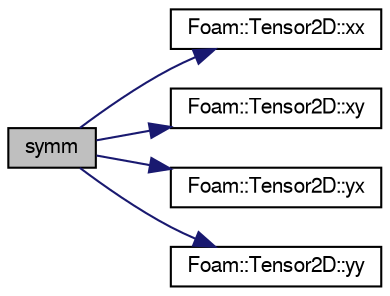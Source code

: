 digraph "symm"
{
  bgcolor="transparent";
  edge [fontname="FreeSans",fontsize="10",labelfontname="FreeSans",labelfontsize="10"];
  node [fontname="FreeSans",fontsize="10",shape=record];
  rankdir="LR";
  Node128464 [label="symm",height=0.2,width=0.4,color="black", fillcolor="grey75", style="filled", fontcolor="black"];
  Node128464 -> Node128465 [color="midnightblue",fontsize="10",style="solid",fontname="FreeSans"];
  Node128465 [label="Foam::Tensor2D::xx",height=0.2,width=0.4,color="black",URL="$a28390.html#a1b97c7c1ed81b4fb23da8dcb71a8cd2a"];
  Node128464 -> Node128466 [color="midnightblue",fontsize="10",style="solid",fontname="FreeSans"];
  Node128466 [label="Foam::Tensor2D::xy",height=0.2,width=0.4,color="black",URL="$a28390.html#aab470ae2a5eeac8c33a7b6abac6b39b3"];
  Node128464 -> Node128467 [color="midnightblue",fontsize="10",style="solid",fontname="FreeSans"];
  Node128467 [label="Foam::Tensor2D::yx",height=0.2,width=0.4,color="black",URL="$a28390.html#a217bb42e2157c7914d7ebb0ffb730b7d"];
  Node128464 -> Node128468 [color="midnightblue",fontsize="10",style="solid",fontname="FreeSans"];
  Node128468 [label="Foam::Tensor2D::yy",height=0.2,width=0.4,color="black",URL="$a28390.html#aba9d77023a5662b9c2d3639d5de555a0"];
}
